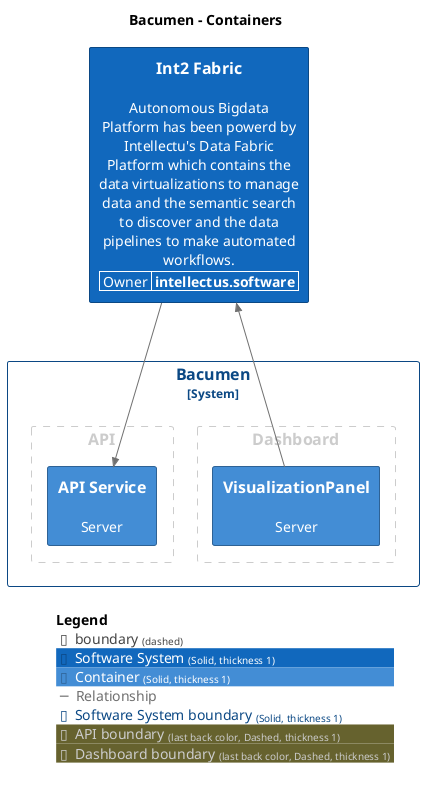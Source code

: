 @startuml
set separator none
title Bacumen - Containers

top to bottom direction

!include <C4/C4>
!include <C4/C4_Context>
!include <C4/C4_Container>

AddElementTag("Software System", $bgColor="#1168bd", $borderColor="#0b4884", $fontColor="#ffffff", $sprite="", $shadowing="", $borderStyle="Solid", $borderThickness="1")
AddElementTag("Container", $bgColor="#438dd5", $borderColor="#2e6295", $fontColor="#ffffff", $sprite="", $shadowing="", $borderStyle="Solid", $borderThickness="1")

AddRelTag("Relationship", $textColor="#707070", $lineColor="#707070", $lineStyle = "")

AddBoundaryTag("Software System", $bgColor="#ffffff", $borderColor="#0b4884", $fontColor="#0b4884", $shadowing="", $borderStyle="Solid", $borderThickness="1")

WithoutPropertyHeader()
AddProperty("Owner","intellectus.software")
System(Int2Fabric, "Int2 Fabric", $descr="Autonomous Bigdata Platform has been powerd by Intellectu's Data Fabric Platform which contains the data virtualizations to manage data and the semantic search to discover and the data pipelines to make automated workflows.", $tags="Software System", $link="")

System_Boundary("Bacumen_boundary", "Bacumen", $tags="Software System") {
  AddBoundaryTag("API", $borderColor="#cccccc", $fontColor="#cccccc", $borderStyle="Dashed", $borderThickness="1")
  Boundary(group_1, "API", $tags="API") {
    Container(Bacumen.APIService, "API Service", $techn="", $descr="Server", $tags="Container", $link="")
  }

  AddBoundaryTag("Dashboard", $borderColor="#cccccc", $fontColor="#cccccc", $borderStyle="Dashed", $borderThickness="1")
  Boundary(group_2, "Dashboard", $tags="Dashboard") {
    Container(Bacumen.VisualizationPanel, "VisualizationPanel", $techn="", $descr="Server", $tags="Container", $link="")
  }

}

Rel(Bacumen.VisualizationPanel, Int2Fabric, "", $techn="", $tags="Relationship", $link="")
Rel(Int2Fabric, Bacumen.APIService, "", $techn="", $tags="Relationship", $link="")

SHOW_LEGEND(true)
@enduml